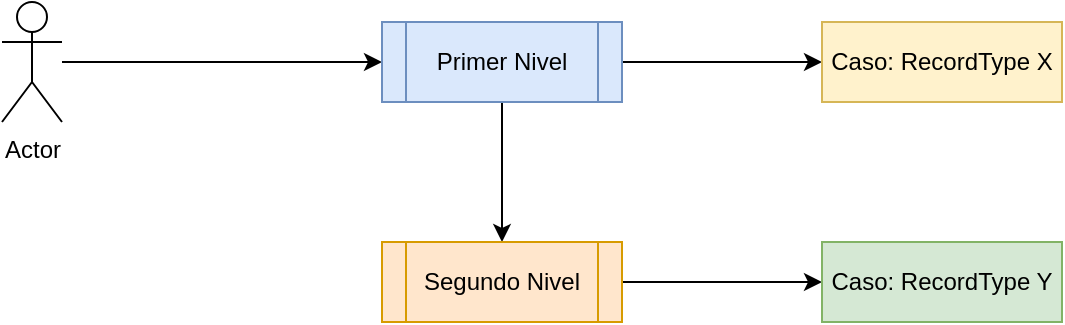 <mxfile version="24.2.3" type="github">
  <diagram name="Página-1" id="21dMazKgDtN5A4R0uCIt">
    <mxGraphModel dx="792" dy="1104" grid="1" gridSize="10" guides="1" tooltips="1" connect="1" arrows="1" fold="1" page="1" pageScale="1" pageWidth="1169" pageHeight="827" math="0" shadow="0">
      <root>
        <mxCell id="0" />
        <mxCell id="1" parent="0" />
        <mxCell id="S1v9DRBgkolXMPgVoIUC-3" style="edgeStyle=orthogonalEdgeStyle;rounded=0;orthogonalLoop=1;jettySize=auto;html=1;" edge="1" parent="1" source="S1v9DRBgkolXMPgVoIUC-1" target="S1v9DRBgkolXMPgVoIUC-2">
          <mxGeometry relative="1" as="geometry" />
        </mxCell>
        <mxCell id="S1v9DRBgkolXMPgVoIUC-1" value="Actor" style="shape=umlActor;verticalLabelPosition=bottom;verticalAlign=top;html=1;outlineConnect=0;" vertex="1" parent="1">
          <mxGeometry x="100" y="80" width="30" height="60" as="geometry" />
        </mxCell>
        <mxCell id="S1v9DRBgkolXMPgVoIUC-5" value="" style="edgeStyle=orthogonalEdgeStyle;rounded=0;orthogonalLoop=1;jettySize=auto;html=1;" edge="1" parent="1" source="S1v9DRBgkolXMPgVoIUC-2" target="S1v9DRBgkolXMPgVoIUC-4">
          <mxGeometry relative="1" as="geometry" />
        </mxCell>
        <mxCell id="S1v9DRBgkolXMPgVoIUC-7" value="" style="edgeStyle=orthogonalEdgeStyle;rounded=0;orthogonalLoop=1;jettySize=auto;html=1;" edge="1" parent="1" source="S1v9DRBgkolXMPgVoIUC-2" target="S1v9DRBgkolXMPgVoIUC-6">
          <mxGeometry relative="1" as="geometry" />
        </mxCell>
        <mxCell id="S1v9DRBgkolXMPgVoIUC-2" value="Primer Nivel" style="shape=process;whiteSpace=wrap;html=1;backgroundOutline=1;fillColor=#dae8fc;strokeColor=#6c8ebf;" vertex="1" parent="1">
          <mxGeometry x="290" y="90" width="120" height="40" as="geometry" />
        </mxCell>
        <mxCell id="S1v9DRBgkolXMPgVoIUC-11" style="edgeStyle=orthogonalEdgeStyle;rounded=0;orthogonalLoop=1;jettySize=auto;html=1;entryX=0;entryY=0.5;entryDx=0;entryDy=0;" edge="1" parent="1" source="S1v9DRBgkolXMPgVoIUC-4" target="S1v9DRBgkolXMPgVoIUC-8">
          <mxGeometry relative="1" as="geometry" />
        </mxCell>
        <mxCell id="S1v9DRBgkolXMPgVoIUC-4" value="Segundo Nivel" style="shape=process;whiteSpace=wrap;html=1;backgroundOutline=1;fillColor=#ffe6cc;strokeColor=#d79b00;" vertex="1" parent="1">
          <mxGeometry x="290" y="200" width="120" height="40" as="geometry" />
        </mxCell>
        <mxCell id="S1v9DRBgkolXMPgVoIUC-6" value="Caso: RecordType X" style="whiteSpace=wrap;html=1;fillColor=#fff2cc;strokeColor=#d6b656;" vertex="1" parent="1">
          <mxGeometry x="510" y="90" width="120" height="40" as="geometry" />
        </mxCell>
        <mxCell id="S1v9DRBgkolXMPgVoIUC-8" value="Caso: RecordType Y" style="whiteSpace=wrap;html=1;fillColor=#d5e8d4;strokeColor=#82b366;" vertex="1" parent="1">
          <mxGeometry x="510" y="200" width="120" height="40" as="geometry" />
        </mxCell>
      </root>
    </mxGraphModel>
  </diagram>
</mxfile>
